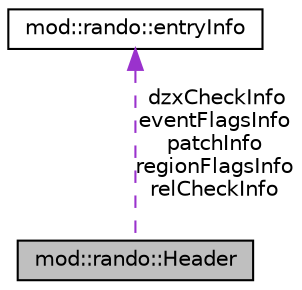 digraph "mod::rando::Header"
{
 // LATEX_PDF_SIZE
  edge [fontname="Helvetica",fontsize="10",labelfontname="Helvetica",labelfontsize="10"];
  node [fontname="Helvetica",fontsize="10",shape=record];
  Node1 [label="mod::rando::Header",height=0.2,width=0.4,color="black", fillcolor="grey75", style="filled", fontcolor="black",tooltip=" "];
  Node2 -> Node1 [dir="back",color="darkorchid3",fontsize="10",style="dashed",label=" dzxCheckInfo\neventFlagsInfo\npatchInfo\nregionFlagsInfo\nrelCheckInfo" ,fontname="Helvetica"];
  Node2 [label="mod::rando::entryInfo",height=0.2,width=0.4,color="black", fillcolor="white", style="filled",URL="$d9/d9e/structmod_1_1rando_1_1entryInfo.html",tooltip="Optional functions that have to be executed once and patch/modify the game code."];
}
